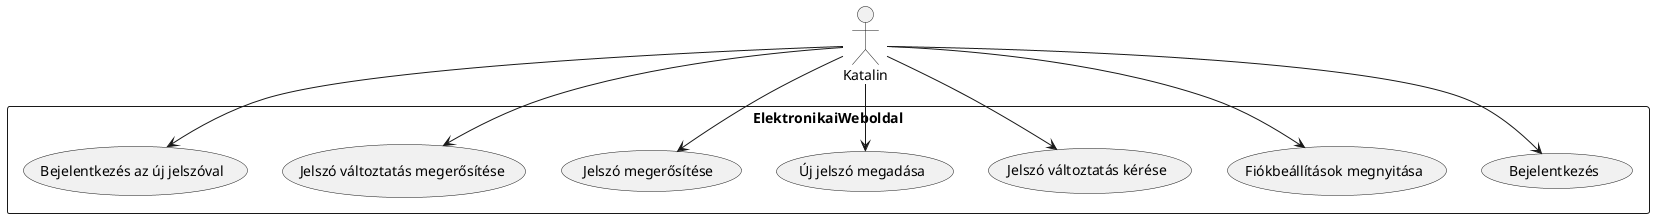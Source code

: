 @startuml

actor Katalin as Katalin
rectangle ElektronikaiWeboldal {
  Katalin --> (Bejelentkezés)
  Katalin --> (Fiókbeállítások megnyitása)
  Katalin --> (Jelszó változtatás kérése)
  Katalin --> (Új jelszó megadása)
  Katalin --> (Jelszó megerősítése)
  Katalin --> (Jelszó változtatás megerősítése)
  Katalin --> (Bejelentkezés az új jelszóval)
}

@enduml
